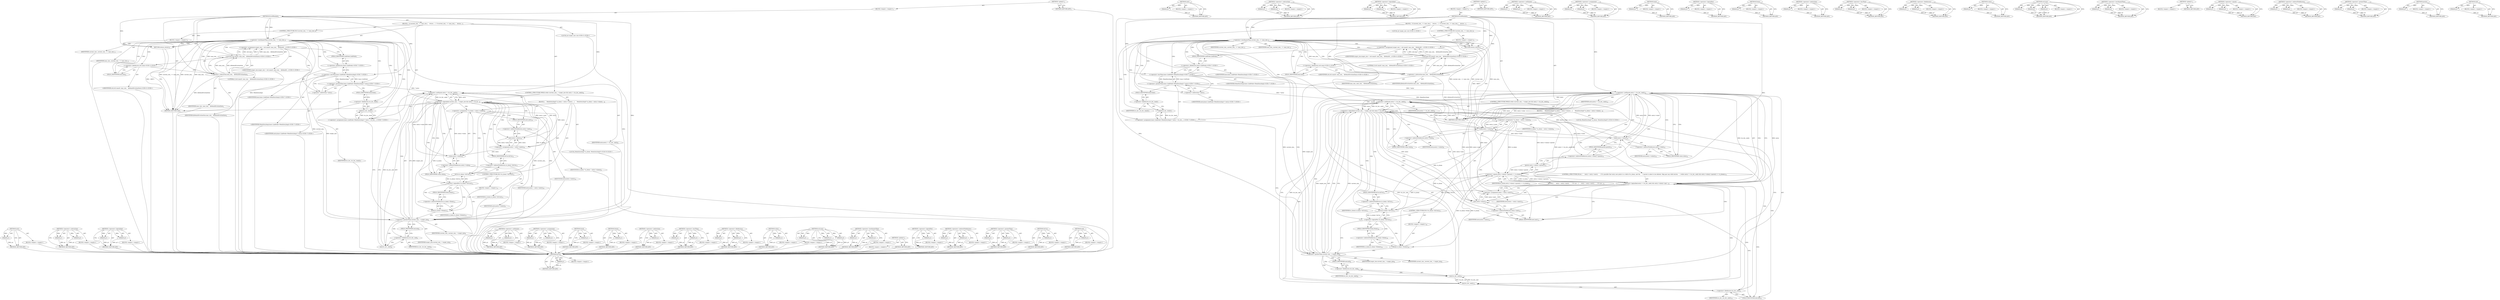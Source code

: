 digraph "end" {
vulnerable_162 [label=<(METHOD,next)>];
vulnerable_163 [label=<(PARAM,p1)>];
vulnerable_164 [label=<(BLOCK,&lt;empty&gt;,&lt;empty&gt;)>];
vulnerable_165 [label=<(METHOD_RETURN,ANY)>];
vulnerable_116 [label=<(METHOD,&lt;operator&gt;.subtraction)>];
vulnerable_117 [label=<(PARAM,p1)>];
vulnerable_118 [label=<(PARAM,p2)>];
vulnerable_119 [label=<(BLOCK,&lt;empty&gt;,&lt;empty&gt;)>];
vulnerable_120 [label=<(METHOD_RETURN,ANY)>];
vulnerable_139 [label=<(METHOD,&lt;operator&gt;.logicalAnd)>];
vulnerable_140 [label=<(PARAM,p1)>];
vulnerable_141 [label=<(PARAM,p2)>];
vulnerable_142 [label=<(BLOCK,&lt;empty&gt;,&lt;empty&gt;)>];
vulnerable_143 [label=<(METHOD_RETURN,ANY)>];
vulnerable_6 [label=<(METHOD,&lt;global&gt;)<SUB>1</SUB>>];
vulnerable_7 [label=<(BLOCK,&lt;empty&gt;,&lt;empty&gt;)<SUB>1</SUB>>];
vulnerable_8 [label=<(METHOD,EvictIfNeeded)<SUB>1</SUB>>];
vulnerable_9 [label=<(BLOCK,{
  if (current_size_ &lt;= max_size_)
    return;...,{
  if (current_size_ &lt;= max_size_)
    return;...)<SUB>1</SUB>>];
vulnerable_10 [label=<(CONTROL_STRUCTURE,IF,if (current_size_ &lt;= max_size_))<SUB>2</SUB>>];
vulnerable_11 [label=<(&lt;operator&gt;.lessEqualsThan,current_size_ &lt;= max_size_)<SUB>2</SUB>>];
vulnerable_12 [label=<(IDENTIFIER,current_size_,current_size_ &lt;= max_size_)<SUB>2</SUB>>];
vulnerable_13 [label=<(IDENTIFIER,max_size_,current_size_ &lt;= max_size_)<SUB>2</SUB>>];
vulnerable_14 [label=<(BLOCK,&lt;empty&gt;,&lt;empty&gt;)<SUB>3</SUB>>];
vulnerable_15 [label=<(RETURN,return;,return;)<SUB>3</SUB>>];
vulnerable_16 [label="<(LOCAL,int target_size: int)<SUB>5</SUB>>"];
vulnerable_17 [label="<(&lt;operator&gt;.assignment,target_size = std::max(0, max_size_ - kDefaultE...)<SUB>5</SUB>>"];
vulnerable_18 [label="<(IDENTIFIER,target_size,target_size = std::max(0, max_size_ - kDefaultE...)<SUB>5</SUB>>"];
vulnerable_19 [label="<(std.max,std::max(0, max_size_ - kDefaultEvictionSize))<SUB>5</SUB>>"];
vulnerable_20 [label="<(&lt;operator&gt;.fieldAccess,std::max)<SUB>5</SUB>>"];
vulnerable_21 [label="<(IDENTIFIER,std,std::max(0, max_size_ - kDefaultEvictionSize))<SUB>5</SUB>>"];
vulnerable_22 [label=<(FIELD_IDENTIFIER,max,max)<SUB>5</SUB>>];
vulnerable_23 [label="<(LITERAL,0,std::max(0, max_size_ - kDefaultEvictionSize))<SUB>5</SUB>>"];
vulnerable_24 [label=<(&lt;operator&gt;.subtraction,max_size_ - kDefaultEvictionSize)<SUB>5</SUB>>];
vulnerable_25 [label=<(IDENTIFIER,max_size_,max_size_ - kDefaultEvictionSize)<SUB>5</SUB>>];
vulnerable_26 [label=<(IDENTIFIER,kDefaultEvictionSize,max_size_ - kDefaultEvictionSize)<SUB>5</SUB>>];
vulnerable_27 [label="<(&lt;operator&gt;.assignment,base::LinkNode&lt;MemEntryImpl&gt;* entry = lru_list_...)<SUB>7</SUB>>"];
vulnerable_28 [label="<(&lt;operator&gt;.greaterThan,base::LinkNode&lt;MemEntryImpl&gt;* entry)<SUB>7</SUB>>"];
vulnerable_29 [label="<(&lt;operator&gt;.lessThan,base::LinkNode&lt;MemEntryImpl)<SUB>7</SUB>>"];
vulnerable_30 [label="<(&lt;operator&gt;.fieldAccess,base::LinkNode)<SUB>7</SUB>>"];
vulnerable_31 [label="<(IDENTIFIER,base,base::LinkNode&lt;MemEntryImpl)<SUB>7</SUB>>"];
vulnerable_32 [label=<(FIELD_IDENTIFIER,LinkNode,LinkNode)<SUB>7</SUB>>];
vulnerable_33 [label="<(IDENTIFIER,MemEntryImpl,base::LinkNode&lt;MemEntryImpl)<SUB>7</SUB>>"];
vulnerable_34 [label=<(&lt;operator&gt;.indirection,* entry)<SUB>7</SUB>>];
vulnerable_35 [label="<(IDENTIFIER,entry,base::LinkNode&lt;MemEntryImpl&gt;* entry)<SUB>7</SUB>>"];
vulnerable_36 [label=<(head,lru_list_.head())<SUB>7</SUB>>];
vulnerable_37 [label=<(&lt;operator&gt;.fieldAccess,lru_list_.head)<SUB>7</SUB>>];
vulnerable_38 [label=<(IDENTIFIER,lru_list_,lru_list_.head())<SUB>7</SUB>>];
vulnerable_39 [label=<(FIELD_IDENTIFIER,head,head)<SUB>7</SUB>>];
vulnerable_40 [label=<(CONTROL_STRUCTURE,WHILE,while (current_size_ &gt; target_size &amp;&amp; entry != lru_list_.end()))<SUB>8</SUB>>];
vulnerable_41 [label=<(&lt;operator&gt;.logicalAnd,current_size_ &gt; target_size &amp;&amp; entry != lru_lis...)<SUB>8</SUB>>];
vulnerable_42 [label=<(&lt;operator&gt;.greaterThan,current_size_ &gt; target_size)<SUB>8</SUB>>];
vulnerable_43 [label=<(IDENTIFIER,current_size_,current_size_ &gt; target_size)<SUB>8</SUB>>];
vulnerable_44 [label=<(IDENTIFIER,target_size,current_size_ &gt; target_size)<SUB>8</SUB>>];
vulnerable_45 [label=<(&lt;operator&gt;.notEquals,entry != lru_list_.end())<SUB>8</SUB>>];
vulnerable_46 [label=<(IDENTIFIER,entry,entry != lru_list_.end())<SUB>8</SUB>>];
vulnerable_47 [label=<(end,lru_list_.end())<SUB>8</SUB>>];
vulnerable_48 [label=<(&lt;operator&gt;.fieldAccess,lru_list_.end)<SUB>8</SUB>>];
vulnerable_49 [label=<(IDENTIFIER,lru_list_,lru_list_.end())<SUB>8</SUB>>];
vulnerable_50 [label=<(FIELD_IDENTIFIER,end,end)<SUB>8</SUB>>];
vulnerable_51 [label=<(BLOCK,{
     MemEntryImpl* to_doom = entry-&gt;value();
...,{
     MemEntryImpl* to_doom = entry-&gt;value();
...)<SUB>8</SUB>>];
vulnerable_52 [label="<(LOCAL,MemEntryImpl* to_doom: MemEntryImpl*)<SUB>9</SUB>>"];
vulnerable_53 [label=<(&lt;operator&gt;.assignment,* to_doom = entry-&gt;value())<SUB>9</SUB>>];
vulnerable_54 [label=<(IDENTIFIER,to_doom,* to_doom = entry-&gt;value())<SUB>9</SUB>>];
vulnerable_55 [label=<(value,entry-&gt;value())<SUB>9</SUB>>];
vulnerable_56 [label=<(&lt;operator&gt;.indirectFieldAccess,entry-&gt;value)<SUB>9</SUB>>];
vulnerable_57 [label=<(IDENTIFIER,entry,entry-&gt;value())<SUB>9</SUB>>];
vulnerable_58 [label=<(FIELD_IDENTIFIER,value,value)<SUB>9</SUB>>];
vulnerable_59 [label=<(&lt;operator&gt;.assignment,entry = entry-&gt;next())<SUB>10</SUB>>];
vulnerable_60 [label=<(IDENTIFIER,entry,entry = entry-&gt;next())<SUB>10</SUB>>];
vulnerable_61 [label=<(next,entry-&gt;next())<SUB>10</SUB>>];
vulnerable_62 [label=<(&lt;operator&gt;.indirectFieldAccess,entry-&gt;next)<SUB>10</SUB>>];
vulnerable_63 [label=<(IDENTIFIER,entry,entry-&gt;next())<SUB>10</SUB>>];
vulnerable_64 [label=<(FIELD_IDENTIFIER,next,next)<SUB>10</SUB>>];
vulnerable_65 [label=<(CONTROL_STRUCTURE,IF,if (!to_doom-&gt;InUse()))<SUB>11</SUB>>];
vulnerable_66 [label=<(&lt;operator&gt;.logicalNot,!to_doom-&gt;InUse())<SUB>11</SUB>>];
vulnerable_67 [label=<(InUse,to_doom-&gt;InUse())<SUB>11</SUB>>];
vulnerable_68 [label=<(&lt;operator&gt;.indirectFieldAccess,to_doom-&gt;InUse)<SUB>11</SUB>>];
vulnerable_69 [label=<(IDENTIFIER,to_doom,to_doom-&gt;InUse())<SUB>11</SUB>>];
vulnerable_70 [label=<(FIELD_IDENTIFIER,InUse,InUse)<SUB>11</SUB>>];
vulnerable_71 [label=<(BLOCK,&lt;empty&gt;,&lt;empty&gt;)<SUB>12</SUB>>];
vulnerable_72 [label=<(Doom,to_doom-&gt;Doom())<SUB>12</SUB>>];
vulnerable_73 [label=<(&lt;operator&gt;.indirectFieldAccess,to_doom-&gt;Doom)<SUB>12</SUB>>];
vulnerable_74 [label=<(IDENTIFIER,to_doom,to_doom-&gt;Doom())<SUB>12</SUB>>];
vulnerable_75 [label=<(FIELD_IDENTIFIER,Doom,Doom)<SUB>12</SUB>>];
vulnerable_76 [label=<(METHOD_RETURN,void)<SUB>1</SUB>>];
vulnerable_78 [label=<(METHOD_RETURN,ANY)<SUB>1</SUB>>];
vulnerable_144 [label=<(METHOD,&lt;operator&gt;.notEquals)>];
vulnerable_145 [label=<(PARAM,p1)>];
vulnerable_146 [label=<(PARAM,p2)>];
vulnerable_147 [label=<(BLOCK,&lt;empty&gt;,&lt;empty&gt;)>];
vulnerable_148 [label=<(METHOD_RETURN,ANY)>];
vulnerable_100 [label=<(METHOD,&lt;operator&gt;.assignment)>];
vulnerable_101 [label=<(PARAM,p1)>];
vulnerable_102 [label=<(PARAM,p2)>];
vulnerable_103 [label=<(BLOCK,&lt;empty&gt;,&lt;empty&gt;)>];
vulnerable_104 [label=<(METHOD_RETURN,ANY)>];
vulnerable_135 [label=<(METHOD,head)>];
vulnerable_136 [label=<(PARAM,p1)>];
vulnerable_137 [label=<(BLOCK,&lt;empty&gt;,&lt;empty&gt;)>];
vulnerable_138 [label=<(METHOD_RETURN,ANY)>];
vulnerable_174 [label=<(METHOD,Doom)>];
vulnerable_175 [label=<(PARAM,p1)>];
vulnerable_176 [label=<(BLOCK,&lt;empty&gt;,&lt;empty&gt;)>];
vulnerable_177 [label=<(METHOD_RETURN,ANY)>];
vulnerable_131 [label=<(METHOD,&lt;operator&gt;.indirection)>];
vulnerable_132 [label=<(PARAM,p1)>];
vulnerable_133 [label=<(BLOCK,&lt;empty&gt;,&lt;empty&gt;)>];
vulnerable_134 [label=<(METHOD_RETURN,ANY)>];
vulnerable_126 [label=<(METHOD,&lt;operator&gt;.lessThan)>];
vulnerable_127 [label=<(PARAM,p1)>];
vulnerable_128 [label=<(PARAM,p2)>];
vulnerable_129 [label=<(BLOCK,&lt;empty&gt;,&lt;empty&gt;)>];
vulnerable_130 [label=<(METHOD_RETURN,ANY)>];
vulnerable_111 [label=<(METHOD,&lt;operator&gt;.fieldAccess)>];
vulnerable_112 [label=<(PARAM,p1)>];
vulnerable_113 [label=<(PARAM,p2)>];
vulnerable_114 [label=<(BLOCK,&lt;empty&gt;,&lt;empty&gt;)>];
vulnerable_115 [label=<(METHOD_RETURN,ANY)>];
vulnerable_153 [label=<(METHOD,value)>];
vulnerable_154 [label=<(PARAM,p1)>];
vulnerable_155 [label=<(BLOCK,&lt;empty&gt;,&lt;empty&gt;)>];
vulnerable_156 [label=<(METHOD_RETURN,ANY)>];
vulnerable_105 [label=<(METHOD,std.max)>];
vulnerable_106 [label=<(PARAM,p1)>];
vulnerable_107 [label=<(PARAM,p2)>];
vulnerable_108 [label=<(PARAM,p3)>];
vulnerable_109 [label=<(BLOCK,&lt;empty&gt;,&lt;empty&gt;)>];
vulnerable_110 [label=<(METHOD_RETURN,ANY)>];
vulnerable_95 [label=<(METHOD,&lt;operator&gt;.lessEqualsThan)>];
vulnerable_96 [label=<(PARAM,p1)>];
vulnerable_97 [label=<(PARAM,p2)>];
vulnerable_98 [label=<(BLOCK,&lt;empty&gt;,&lt;empty&gt;)>];
vulnerable_99 [label=<(METHOD_RETURN,ANY)>];
vulnerable_89 [label=<(METHOD,&lt;global&gt;)<SUB>1</SUB>>];
vulnerable_90 [label=<(BLOCK,&lt;empty&gt;,&lt;empty&gt;)>];
vulnerable_91 [label=<(METHOD_RETURN,ANY)>];
vulnerable_166 [label=<(METHOD,&lt;operator&gt;.logicalNot)>];
vulnerable_167 [label=<(PARAM,p1)>];
vulnerable_168 [label=<(BLOCK,&lt;empty&gt;,&lt;empty&gt;)>];
vulnerable_169 [label=<(METHOD_RETURN,ANY)>];
vulnerable_157 [label=<(METHOD,&lt;operator&gt;.indirectFieldAccess)>];
vulnerable_158 [label=<(PARAM,p1)>];
vulnerable_159 [label=<(PARAM,p2)>];
vulnerable_160 [label=<(BLOCK,&lt;empty&gt;,&lt;empty&gt;)>];
vulnerable_161 [label=<(METHOD_RETURN,ANY)>];
vulnerable_121 [label=<(METHOD,&lt;operator&gt;.greaterThan)>];
vulnerable_122 [label=<(PARAM,p1)>];
vulnerable_123 [label=<(PARAM,p2)>];
vulnerable_124 [label=<(BLOCK,&lt;empty&gt;,&lt;empty&gt;)>];
vulnerable_125 [label=<(METHOD_RETURN,ANY)>];
vulnerable_170 [label=<(METHOD,InUse)>];
vulnerable_171 [label=<(PARAM,p1)>];
vulnerable_172 [label=<(BLOCK,&lt;empty&gt;,&lt;empty&gt;)>];
vulnerable_173 [label=<(METHOD_RETURN,ANY)>];
vulnerable_149 [label=<(METHOD,end)>];
vulnerable_150 [label=<(PARAM,p1)>];
vulnerable_151 [label=<(BLOCK,&lt;empty&gt;,&lt;empty&gt;)>];
vulnerable_152 [label=<(METHOD_RETURN,ANY)>];
fixed_197 [label=<(METHOD,InUse)>];
fixed_198 [label=<(PARAM,p1)>];
fixed_199 [label=<(BLOCK,&lt;empty&gt;,&lt;empty&gt;)>];
fixed_200 [label=<(METHOD_RETURN,ANY)>];
fixed_180 [label=<(METHOD,next)>];
fixed_181 [label=<(PARAM,p1)>];
fixed_182 [label=<(BLOCK,&lt;empty&gt;,&lt;empty&gt;)>];
fixed_183 [label=<(METHOD_RETURN,ANY)>];
fixed_134 [label=<(METHOD,&lt;operator&gt;.subtraction)>];
fixed_135 [label=<(PARAM,p1)>];
fixed_136 [label=<(PARAM,p2)>];
fixed_137 [label=<(BLOCK,&lt;empty&gt;,&lt;empty&gt;)>];
fixed_138 [label=<(METHOD_RETURN,ANY)>];
fixed_157 [label=<(METHOD,&lt;operator&gt;.logicalAnd)>];
fixed_158 [label=<(PARAM,p1)>];
fixed_159 [label=<(PARAM,p2)>];
fixed_160 [label=<(BLOCK,&lt;empty&gt;,&lt;empty&gt;)>];
fixed_161 [label=<(METHOD_RETURN,ANY)>];
fixed_6 [label=<(METHOD,&lt;global&gt;)<SUB>1</SUB>>];
fixed_7 [label=<(BLOCK,&lt;empty&gt;,&lt;empty&gt;)<SUB>1</SUB>>];
fixed_8 [label=<(METHOD,EvictIfNeeded)<SUB>1</SUB>>];
fixed_9 [label=<(BLOCK,{
  if (current_size_ &lt;= max_size_)
    return;...,{
  if (current_size_ &lt;= max_size_)
    return;...)<SUB>1</SUB>>];
fixed_10 [label=<(CONTROL_STRUCTURE,IF,if (current_size_ &lt;= max_size_))<SUB>2</SUB>>];
fixed_11 [label=<(&lt;operator&gt;.lessEqualsThan,current_size_ &lt;= max_size_)<SUB>2</SUB>>];
fixed_12 [label=<(IDENTIFIER,current_size_,current_size_ &lt;= max_size_)<SUB>2</SUB>>];
fixed_13 [label=<(IDENTIFIER,max_size_,current_size_ &lt;= max_size_)<SUB>2</SUB>>];
fixed_14 [label=<(BLOCK,&lt;empty&gt;,&lt;empty&gt;)<SUB>3</SUB>>];
fixed_15 [label=<(RETURN,return;,return;)<SUB>3</SUB>>];
fixed_16 [label="<(LOCAL,int target_size: int)<SUB>5</SUB>>"];
fixed_17 [label="<(&lt;operator&gt;.assignment,target_size = std::max(0, max_size_ - kDefaultE...)<SUB>5</SUB>>"];
fixed_18 [label="<(IDENTIFIER,target_size,target_size = std::max(0, max_size_ - kDefaultE...)<SUB>5</SUB>>"];
fixed_19 [label="<(std.max,std::max(0, max_size_ - kDefaultEvictionSize))<SUB>5</SUB>>"];
fixed_20 [label="<(&lt;operator&gt;.fieldAccess,std::max)<SUB>5</SUB>>"];
fixed_21 [label="<(IDENTIFIER,std,std::max(0, max_size_ - kDefaultEvictionSize))<SUB>5</SUB>>"];
fixed_22 [label=<(FIELD_IDENTIFIER,max,max)<SUB>5</SUB>>];
fixed_23 [label="<(LITERAL,0,std::max(0, max_size_ - kDefaultEvictionSize))<SUB>5</SUB>>"];
fixed_24 [label=<(&lt;operator&gt;.subtraction,max_size_ - kDefaultEvictionSize)<SUB>5</SUB>>];
fixed_25 [label=<(IDENTIFIER,max_size_,max_size_ - kDefaultEvictionSize)<SUB>5</SUB>>];
fixed_26 [label=<(IDENTIFIER,kDefaultEvictionSize,max_size_ - kDefaultEvictionSize)<SUB>5</SUB>>];
fixed_27 [label="<(&lt;operator&gt;.assignment,base::LinkNode&lt;MemEntryImpl&gt;* entry = lru_list_...)<SUB>7</SUB>>"];
fixed_28 [label="<(&lt;operator&gt;.greaterThan,base::LinkNode&lt;MemEntryImpl&gt;* entry)<SUB>7</SUB>>"];
fixed_29 [label="<(&lt;operator&gt;.lessThan,base::LinkNode&lt;MemEntryImpl)<SUB>7</SUB>>"];
fixed_30 [label="<(&lt;operator&gt;.fieldAccess,base::LinkNode)<SUB>7</SUB>>"];
fixed_31 [label="<(IDENTIFIER,base,base::LinkNode&lt;MemEntryImpl)<SUB>7</SUB>>"];
fixed_32 [label=<(FIELD_IDENTIFIER,LinkNode,LinkNode)<SUB>7</SUB>>];
fixed_33 [label="<(IDENTIFIER,MemEntryImpl,base::LinkNode&lt;MemEntryImpl)<SUB>7</SUB>>"];
fixed_34 [label=<(&lt;operator&gt;.indirection,* entry)<SUB>7</SUB>>];
fixed_35 [label="<(IDENTIFIER,entry,base::LinkNode&lt;MemEntryImpl&gt;* entry)<SUB>7</SUB>>"];
fixed_36 [label=<(head,lru_list_.head())<SUB>7</SUB>>];
fixed_37 [label=<(&lt;operator&gt;.fieldAccess,lru_list_.head)<SUB>7</SUB>>];
fixed_38 [label=<(IDENTIFIER,lru_list_,lru_list_.head())<SUB>7</SUB>>];
fixed_39 [label=<(FIELD_IDENTIFIER,head,head)<SUB>7</SUB>>];
fixed_40 [label=<(CONTROL_STRUCTURE,WHILE,while (current_size_ &gt; target_size &amp;&amp; entry != lru_list_.end()))<SUB>8</SUB>>];
fixed_41 [label=<(&lt;operator&gt;.logicalAnd,current_size_ &gt; target_size &amp;&amp; entry != lru_lis...)<SUB>8</SUB>>];
fixed_42 [label=<(&lt;operator&gt;.greaterThan,current_size_ &gt; target_size)<SUB>8</SUB>>];
fixed_43 [label=<(IDENTIFIER,current_size_,current_size_ &gt; target_size)<SUB>8</SUB>>];
fixed_44 [label=<(IDENTIFIER,target_size,current_size_ &gt; target_size)<SUB>8</SUB>>];
fixed_45 [label=<(&lt;operator&gt;.notEquals,entry != lru_list_.end())<SUB>8</SUB>>];
fixed_46 [label=<(IDENTIFIER,entry,entry != lru_list_.end())<SUB>8</SUB>>];
fixed_47 [label=<(end,lru_list_.end())<SUB>8</SUB>>];
fixed_48 [label=<(&lt;operator&gt;.fieldAccess,lru_list_.end)<SUB>8</SUB>>];
fixed_49 [label=<(IDENTIFIER,lru_list_,lru_list_.end())<SUB>8</SUB>>];
fixed_50 [label=<(FIELD_IDENTIFIER,end,end)<SUB>8</SUB>>];
fixed_51 [label=<(BLOCK,{
     MemEntryImpl* to_doom = entry-&gt;value();
...,{
     MemEntryImpl* to_doom = entry-&gt;value();
...)<SUB>8</SUB>>];
fixed_52 [label="<(LOCAL,MemEntryImpl* to_doom: MemEntryImpl*)<SUB>9</SUB>>"];
fixed_53 [label=<(&lt;operator&gt;.assignment,* to_doom = entry-&gt;value())<SUB>9</SUB>>];
fixed_54 [label=<(IDENTIFIER,to_doom,* to_doom = entry-&gt;value())<SUB>9</SUB>>];
fixed_55 [label=<(value,entry-&gt;value())<SUB>9</SUB>>];
fixed_56 [label=<(&lt;operator&gt;.indirectFieldAccess,entry-&gt;value)<SUB>9</SUB>>];
fixed_57 [label=<(IDENTIFIER,entry,entry-&gt;value())<SUB>9</SUB>>];
fixed_58 [label=<(FIELD_IDENTIFIER,value,value)<SUB>9</SUB>>];
fixed_59 [label=<(CONTROL_STRUCTURE,DO,do {
      entry = entry-&gt;next();
      // It's possible that entry now points to a child of to_doom, and the
      // parent is about to be deleted. Skip past any child entries.
    } while (entry != lru_list_.end() &amp;&amp; entry-&gt;value()-&gt;parent() == to_doom);)<SUB>11</SUB>>];
fixed_60 [label=<(BLOCK,{
      entry = entry-&gt;next();
      // It's po...,{
      entry = entry-&gt;next();
      // It's po...)<SUB>11</SUB>>];
fixed_61 [label=<(&lt;operator&gt;.assignment,entry = entry-&gt;next())<SUB>12</SUB>>];
fixed_62 [label=<(IDENTIFIER,entry,entry = entry-&gt;next())<SUB>12</SUB>>];
fixed_63 [label=<(next,entry-&gt;next())<SUB>12</SUB>>];
fixed_64 [label=<(&lt;operator&gt;.indirectFieldAccess,entry-&gt;next)<SUB>12</SUB>>];
fixed_65 [label=<(IDENTIFIER,entry,entry-&gt;next())<SUB>12</SUB>>];
fixed_66 [label=<(FIELD_IDENTIFIER,next,next)<SUB>12</SUB>>];
fixed_67 [label=<(&lt;operator&gt;.logicalAnd,entry != lru_list_.end() &amp;&amp; entry-&gt;value()-&gt;par...)<SUB>15</SUB>>];
fixed_68 [label=<(&lt;operator&gt;.notEquals,entry != lru_list_.end())<SUB>15</SUB>>];
fixed_69 [label=<(IDENTIFIER,entry,entry != lru_list_.end())<SUB>15</SUB>>];
fixed_70 [label=<(end,lru_list_.end())<SUB>15</SUB>>];
fixed_71 [label=<(&lt;operator&gt;.fieldAccess,lru_list_.end)<SUB>15</SUB>>];
fixed_72 [label=<(IDENTIFIER,lru_list_,lru_list_.end())<SUB>15</SUB>>];
fixed_73 [label=<(FIELD_IDENTIFIER,end,end)<SUB>15</SUB>>];
fixed_74 [label=<(&lt;operator&gt;.equals,entry-&gt;value()-&gt;parent() == to_doom)<SUB>15</SUB>>];
fixed_75 [label=<(parent,entry-&gt;value()-&gt;parent())<SUB>15</SUB>>];
fixed_76 [label=<(&lt;operator&gt;.indirectFieldAccess,entry-&gt;value()-&gt;parent)<SUB>15</SUB>>];
fixed_77 [label=<(value,entry-&gt;value())<SUB>15</SUB>>];
fixed_78 [label=<(&lt;operator&gt;.indirectFieldAccess,entry-&gt;value)<SUB>15</SUB>>];
fixed_79 [label=<(IDENTIFIER,entry,entry-&gt;value())<SUB>15</SUB>>];
fixed_80 [label=<(FIELD_IDENTIFIER,value,value)<SUB>15</SUB>>];
fixed_81 [label=<(FIELD_IDENTIFIER,parent,parent)<SUB>15</SUB>>];
fixed_82 [label=<(IDENTIFIER,to_doom,entry-&gt;value()-&gt;parent() == to_doom)<SUB>15</SUB>>];
fixed_83 [label=<(CONTROL_STRUCTURE,IF,if (!to_doom-&gt;InUse()))<SUB>17</SUB>>];
fixed_84 [label=<(&lt;operator&gt;.logicalNot,!to_doom-&gt;InUse())<SUB>17</SUB>>];
fixed_85 [label=<(InUse,to_doom-&gt;InUse())<SUB>17</SUB>>];
fixed_86 [label=<(&lt;operator&gt;.indirectFieldAccess,to_doom-&gt;InUse)<SUB>17</SUB>>];
fixed_87 [label=<(IDENTIFIER,to_doom,to_doom-&gt;InUse())<SUB>17</SUB>>];
fixed_88 [label=<(FIELD_IDENTIFIER,InUse,InUse)<SUB>17</SUB>>];
fixed_89 [label=<(BLOCK,&lt;empty&gt;,&lt;empty&gt;)<SUB>18</SUB>>];
fixed_90 [label=<(Doom,to_doom-&gt;Doom())<SUB>18</SUB>>];
fixed_91 [label=<(&lt;operator&gt;.indirectFieldAccess,to_doom-&gt;Doom)<SUB>18</SUB>>];
fixed_92 [label=<(IDENTIFIER,to_doom,to_doom-&gt;Doom())<SUB>18</SUB>>];
fixed_93 [label=<(FIELD_IDENTIFIER,Doom,Doom)<SUB>18</SUB>>];
fixed_94 [label=<(METHOD_RETURN,void)<SUB>1</SUB>>];
fixed_96 [label=<(METHOD_RETURN,ANY)<SUB>1</SUB>>];
fixed_162 [label=<(METHOD,&lt;operator&gt;.notEquals)>];
fixed_163 [label=<(PARAM,p1)>];
fixed_164 [label=<(PARAM,p2)>];
fixed_165 [label=<(BLOCK,&lt;empty&gt;,&lt;empty&gt;)>];
fixed_166 [label=<(METHOD_RETURN,ANY)>];
fixed_118 [label=<(METHOD,&lt;operator&gt;.assignment)>];
fixed_119 [label=<(PARAM,p1)>];
fixed_120 [label=<(PARAM,p2)>];
fixed_121 [label=<(BLOCK,&lt;empty&gt;,&lt;empty&gt;)>];
fixed_122 [label=<(METHOD_RETURN,ANY)>];
fixed_153 [label=<(METHOD,head)>];
fixed_154 [label=<(PARAM,p1)>];
fixed_155 [label=<(BLOCK,&lt;empty&gt;,&lt;empty&gt;)>];
fixed_156 [label=<(METHOD_RETURN,ANY)>];
fixed_193 [label=<(METHOD,&lt;operator&gt;.logicalNot)>];
fixed_194 [label=<(PARAM,p1)>];
fixed_195 [label=<(BLOCK,&lt;empty&gt;,&lt;empty&gt;)>];
fixed_196 [label=<(METHOD_RETURN,ANY)>];
fixed_201 [label=<(METHOD,Doom)>];
fixed_202 [label=<(PARAM,p1)>];
fixed_203 [label=<(BLOCK,&lt;empty&gt;,&lt;empty&gt;)>];
fixed_204 [label=<(METHOD_RETURN,ANY)>];
fixed_149 [label=<(METHOD,&lt;operator&gt;.indirection)>];
fixed_150 [label=<(PARAM,p1)>];
fixed_151 [label=<(BLOCK,&lt;empty&gt;,&lt;empty&gt;)>];
fixed_152 [label=<(METHOD_RETURN,ANY)>];
fixed_144 [label=<(METHOD,&lt;operator&gt;.lessThan)>];
fixed_145 [label=<(PARAM,p1)>];
fixed_146 [label=<(PARAM,p2)>];
fixed_147 [label=<(BLOCK,&lt;empty&gt;,&lt;empty&gt;)>];
fixed_148 [label=<(METHOD_RETURN,ANY)>];
fixed_129 [label=<(METHOD,&lt;operator&gt;.fieldAccess)>];
fixed_130 [label=<(PARAM,p1)>];
fixed_131 [label=<(PARAM,p2)>];
fixed_132 [label=<(BLOCK,&lt;empty&gt;,&lt;empty&gt;)>];
fixed_133 [label=<(METHOD_RETURN,ANY)>];
fixed_171 [label=<(METHOD,value)>];
fixed_172 [label=<(PARAM,p1)>];
fixed_173 [label=<(BLOCK,&lt;empty&gt;,&lt;empty&gt;)>];
fixed_174 [label=<(METHOD_RETURN,ANY)>];
fixed_123 [label=<(METHOD,std.max)>];
fixed_124 [label=<(PARAM,p1)>];
fixed_125 [label=<(PARAM,p2)>];
fixed_126 [label=<(PARAM,p3)>];
fixed_127 [label=<(BLOCK,&lt;empty&gt;,&lt;empty&gt;)>];
fixed_128 [label=<(METHOD_RETURN,ANY)>];
fixed_113 [label=<(METHOD,&lt;operator&gt;.lessEqualsThan)>];
fixed_114 [label=<(PARAM,p1)>];
fixed_115 [label=<(PARAM,p2)>];
fixed_116 [label=<(BLOCK,&lt;empty&gt;,&lt;empty&gt;)>];
fixed_117 [label=<(METHOD_RETURN,ANY)>];
fixed_107 [label=<(METHOD,&lt;global&gt;)<SUB>1</SUB>>];
fixed_108 [label=<(BLOCK,&lt;empty&gt;,&lt;empty&gt;)>];
fixed_109 [label=<(METHOD_RETURN,ANY)>];
fixed_184 [label=<(METHOD,&lt;operator&gt;.equals)>];
fixed_185 [label=<(PARAM,p1)>];
fixed_186 [label=<(PARAM,p2)>];
fixed_187 [label=<(BLOCK,&lt;empty&gt;,&lt;empty&gt;)>];
fixed_188 [label=<(METHOD_RETURN,ANY)>];
fixed_175 [label=<(METHOD,&lt;operator&gt;.indirectFieldAccess)>];
fixed_176 [label=<(PARAM,p1)>];
fixed_177 [label=<(PARAM,p2)>];
fixed_178 [label=<(BLOCK,&lt;empty&gt;,&lt;empty&gt;)>];
fixed_179 [label=<(METHOD_RETURN,ANY)>];
fixed_139 [label=<(METHOD,&lt;operator&gt;.greaterThan)>];
fixed_140 [label=<(PARAM,p1)>];
fixed_141 [label=<(PARAM,p2)>];
fixed_142 [label=<(BLOCK,&lt;empty&gt;,&lt;empty&gt;)>];
fixed_143 [label=<(METHOD_RETURN,ANY)>];
fixed_189 [label=<(METHOD,parent)>];
fixed_190 [label=<(PARAM,p1)>];
fixed_191 [label=<(BLOCK,&lt;empty&gt;,&lt;empty&gt;)>];
fixed_192 [label=<(METHOD_RETURN,ANY)>];
fixed_167 [label=<(METHOD,end)>];
fixed_168 [label=<(PARAM,p1)>];
fixed_169 [label=<(BLOCK,&lt;empty&gt;,&lt;empty&gt;)>];
fixed_170 [label=<(METHOD_RETURN,ANY)>];
vulnerable_162 -> vulnerable_163  [key=0, label="AST: "];
vulnerable_162 -> vulnerable_163  [key=1, label="DDG: "];
vulnerable_162 -> vulnerable_164  [key=0, label="AST: "];
vulnerable_162 -> vulnerable_165  [key=0, label="AST: "];
vulnerable_162 -> vulnerable_165  [key=1, label="CFG: "];
vulnerable_163 -> vulnerable_165  [key=0, label="DDG: p1"];
vulnerable_164 -> fixed_197  [key=0];
vulnerable_165 -> fixed_197  [key=0];
vulnerable_116 -> vulnerable_117  [key=0, label="AST: "];
vulnerable_116 -> vulnerable_117  [key=1, label="DDG: "];
vulnerable_116 -> vulnerable_119  [key=0, label="AST: "];
vulnerable_116 -> vulnerable_118  [key=0, label="AST: "];
vulnerable_116 -> vulnerable_118  [key=1, label="DDG: "];
vulnerable_116 -> vulnerable_120  [key=0, label="AST: "];
vulnerable_116 -> vulnerable_120  [key=1, label="CFG: "];
vulnerable_117 -> vulnerable_120  [key=0, label="DDG: p1"];
vulnerable_118 -> vulnerable_120  [key=0, label="DDG: p2"];
vulnerable_119 -> fixed_197  [key=0];
vulnerable_120 -> fixed_197  [key=0];
vulnerable_139 -> vulnerable_140  [key=0, label="AST: "];
vulnerable_139 -> vulnerable_140  [key=1, label="DDG: "];
vulnerable_139 -> vulnerable_142  [key=0, label="AST: "];
vulnerable_139 -> vulnerable_141  [key=0, label="AST: "];
vulnerable_139 -> vulnerable_141  [key=1, label="DDG: "];
vulnerable_139 -> vulnerable_143  [key=0, label="AST: "];
vulnerable_139 -> vulnerable_143  [key=1, label="CFG: "];
vulnerable_140 -> vulnerable_143  [key=0, label="DDG: p1"];
vulnerable_141 -> vulnerable_143  [key=0, label="DDG: p2"];
vulnerable_142 -> fixed_197  [key=0];
vulnerable_143 -> fixed_197  [key=0];
vulnerable_6 -> vulnerable_7  [key=0, label="AST: "];
vulnerable_6 -> vulnerable_78  [key=0, label="AST: "];
vulnerable_6 -> vulnerable_78  [key=1, label="CFG: "];
vulnerable_7 -> vulnerable_8  [key=0, label="AST: "];
vulnerable_8 -> vulnerable_9  [key=0, label="AST: "];
vulnerable_8 -> vulnerable_76  [key=0, label="AST: "];
vulnerable_8 -> vulnerable_11  [key=0, label="CFG: "];
vulnerable_8 -> vulnerable_11  [key=1, label="DDG: "];
vulnerable_8 -> vulnerable_15  [key=0, label="DDG: "];
vulnerable_8 -> vulnerable_19  [key=0, label="DDG: "];
vulnerable_8 -> vulnerable_24  [key=0, label="DDG: "];
vulnerable_8 -> vulnerable_29  [key=0, label="DDG: "];
vulnerable_8 -> vulnerable_42  [key=0, label="DDG: "];
vulnerable_8 -> vulnerable_45  [key=0, label="DDG: "];
vulnerable_9 -> vulnerable_10  [key=0, label="AST: "];
vulnerable_9 -> vulnerable_16  [key=0, label="AST: "];
vulnerable_9 -> vulnerable_17  [key=0, label="AST: "];
vulnerable_9 -> vulnerable_27  [key=0, label="AST: "];
vulnerable_9 -> vulnerable_40  [key=0, label="AST: "];
vulnerable_10 -> vulnerable_11  [key=0, label="AST: "];
vulnerable_10 -> vulnerable_14  [key=0, label="AST: "];
vulnerable_11 -> vulnerable_12  [key=0, label="AST: "];
vulnerable_11 -> vulnerable_13  [key=0, label="AST: "];
vulnerable_11 -> vulnerable_15  [key=0, label="CFG: "];
vulnerable_11 -> vulnerable_15  [key=1, label="CDG: "];
vulnerable_11 -> vulnerable_22  [key=0, label="CFG: "];
vulnerable_11 -> vulnerable_22  [key=1, label="CDG: "];
vulnerable_11 -> vulnerable_76  [key=0, label="DDG: current_size_"];
vulnerable_11 -> vulnerable_76  [key=1, label="DDG: max_size_"];
vulnerable_11 -> vulnerable_76  [key=2, label="DDG: current_size_ &lt;= max_size_"];
vulnerable_11 -> vulnerable_24  [key=0, label="DDG: max_size_"];
vulnerable_11 -> vulnerable_24  [key=1, label="CDG: "];
vulnerable_11 -> vulnerable_42  [key=0, label="DDG: current_size_"];
vulnerable_11 -> vulnerable_42  [key=1, label="CDG: "];
vulnerable_11 -> vulnerable_17  [key=0, label="CDG: "];
vulnerable_11 -> vulnerable_30  [key=0, label="CDG: "];
vulnerable_11 -> vulnerable_34  [key=0, label="CDG: "];
vulnerable_11 -> vulnerable_32  [key=0, label="CDG: "];
vulnerable_11 -> vulnerable_19  [key=0, label="CDG: "];
vulnerable_11 -> vulnerable_28  [key=0, label="CDG: "];
vulnerable_11 -> vulnerable_37  [key=0, label="CDG: "];
vulnerable_11 -> vulnerable_20  [key=0, label="CDG: "];
vulnerable_11 -> vulnerable_27  [key=0, label="CDG: "];
vulnerable_11 -> vulnerable_29  [key=0, label="CDG: "];
vulnerable_11 -> vulnerable_36  [key=0, label="CDG: "];
vulnerable_11 -> vulnerable_41  [key=0, label="CDG: "];
vulnerable_11 -> vulnerable_39  [key=0, label="CDG: "];
vulnerable_12 -> fixed_197  [key=0];
vulnerable_13 -> fixed_197  [key=0];
vulnerable_14 -> vulnerable_15  [key=0, label="AST: "];
vulnerable_15 -> vulnerable_76  [key=0, label="CFG: "];
vulnerable_15 -> vulnerable_76  [key=1, label="DDG: &lt;RET&gt;"];
vulnerable_16 -> fixed_197  [key=0];
vulnerable_17 -> vulnerable_18  [key=0, label="AST: "];
vulnerable_17 -> vulnerable_19  [key=0, label="AST: "];
vulnerable_17 -> vulnerable_32  [key=0, label="CFG: "];
vulnerable_17 -> vulnerable_42  [key=0, label="DDG: target_size"];
vulnerable_18 -> fixed_197  [key=0];
vulnerable_19 -> vulnerable_20  [key=0, label="AST: "];
vulnerable_19 -> vulnerable_23  [key=0, label="AST: "];
vulnerable_19 -> vulnerable_24  [key=0, label="AST: "];
vulnerable_19 -> vulnerable_17  [key=0, label="CFG: "];
vulnerable_19 -> vulnerable_17  [key=1, label="DDG: std::max"];
vulnerable_19 -> vulnerable_17  [key=2, label="DDG: 0"];
vulnerable_19 -> vulnerable_17  [key=3, label="DDG: max_size_ - kDefaultEvictionSize"];
vulnerable_20 -> vulnerable_21  [key=0, label="AST: "];
vulnerable_20 -> vulnerable_22  [key=0, label="AST: "];
vulnerable_20 -> vulnerable_24  [key=0, label="CFG: "];
vulnerable_21 -> fixed_197  [key=0];
vulnerable_22 -> vulnerable_20  [key=0, label="CFG: "];
vulnerable_23 -> fixed_197  [key=0];
vulnerable_24 -> vulnerable_25  [key=0, label="AST: "];
vulnerable_24 -> vulnerable_26  [key=0, label="AST: "];
vulnerable_24 -> vulnerable_19  [key=0, label="CFG: "];
vulnerable_24 -> vulnerable_19  [key=1, label="DDG: max_size_"];
vulnerable_24 -> vulnerable_19  [key=2, label="DDG: kDefaultEvictionSize"];
vulnerable_24 -> vulnerable_76  [key=0, label="DDG: kDefaultEvictionSize"];
vulnerable_25 -> fixed_197  [key=0];
vulnerable_26 -> fixed_197  [key=0];
vulnerable_27 -> vulnerable_28  [key=0, label="AST: "];
vulnerable_27 -> vulnerable_36  [key=0, label="AST: "];
vulnerable_27 -> vulnerable_42  [key=0, label="CFG: "];
vulnerable_28 -> vulnerable_29  [key=0, label="AST: "];
vulnerable_28 -> vulnerable_34  [key=0, label="AST: "];
vulnerable_28 -> vulnerable_39  [key=0, label="CFG: "];
vulnerable_28 -> vulnerable_45  [key=0, label="DDG: * entry"];
vulnerable_29 -> vulnerable_30  [key=0, label="AST: "];
vulnerable_29 -> vulnerable_33  [key=0, label="AST: "];
vulnerable_29 -> vulnerable_34  [key=0, label="CFG: "];
vulnerable_29 -> vulnerable_76  [key=0, label="DDG: MemEntryImpl"];
vulnerable_29 -> vulnerable_28  [key=0, label="DDG: base::LinkNode"];
vulnerable_29 -> vulnerable_28  [key=1, label="DDG: MemEntryImpl"];
vulnerable_30 -> vulnerable_31  [key=0, label="AST: "];
vulnerable_30 -> vulnerable_32  [key=0, label="AST: "];
vulnerable_30 -> vulnerable_29  [key=0, label="CFG: "];
vulnerable_31 -> fixed_197  [key=0];
vulnerable_32 -> vulnerable_30  [key=0, label="CFG: "];
vulnerable_33 -> fixed_197  [key=0];
vulnerable_34 -> vulnerable_35  [key=0, label="AST: "];
vulnerable_34 -> vulnerable_28  [key=0, label="CFG: "];
vulnerable_35 -> fixed_197  [key=0];
vulnerable_36 -> vulnerable_37  [key=0, label="AST: "];
vulnerable_36 -> vulnerable_27  [key=0, label="CFG: "];
vulnerable_36 -> vulnerable_27  [key=1, label="DDG: lru_list_.head"];
vulnerable_37 -> vulnerable_38  [key=0, label="AST: "];
vulnerable_37 -> vulnerable_39  [key=0, label="AST: "];
vulnerable_37 -> vulnerable_36  [key=0, label="CFG: "];
vulnerable_38 -> fixed_197  [key=0];
vulnerable_39 -> vulnerable_37  [key=0, label="CFG: "];
vulnerable_40 -> vulnerable_41  [key=0, label="AST: "];
vulnerable_40 -> vulnerable_51  [key=0, label="AST: "];
vulnerable_41 -> vulnerable_42  [key=0, label="AST: "];
vulnerable_41 -> vulnerable_42  [key=1, label="CDG: "];
vulnerable_41 -> vulnerable_45  [key=0, label="AST: "];
vulnerable_41 -> vulnerable_76  [key=0, label="CFG: "];
vulnerable_41 -> vulnerable_58  [key=0, label="CFG: "];
vulnerable_41 -> vulnerable_58  [key=1, label="CDG: "];
vulnerable_41 -> vulnerable_68  [key=0, label="CDG: "];
vulnerable_41 -> vulnerable_64  [key=0, label="CDG: "];
vulnerable_41 -> vulnerable_66  [key=0, label="CDG: "];
vulnerable_41 -> vulnerable_56  [key=0, label="CDG: "];
vulnerable_41 -> vulnerable_67  [key=0, label="CDG: "];
vulnerable_41 -> vulnerable_59  [key=0, label="CDG: "];
vulnerable_41 -> vulnerable_61  [key=0, label="CDG: "];
vulnerable_41 -> vulnerable_53  [key=0, label="CDG: "];
vulnerable_41 -> vulnerable_41  [key=0, label="CDG: "];
vulnerable_41 -> vulnerable_70  [key=0, label="CDG: "];
vulnerable_41 -> vulnerable_55  [key=0, label="CDG: "];
vulnerable_41 -> vulnerable_62  [key=0, label="CDG: "];
vulnerable_42 -> vulnerable_43  [key=0, label="AST: "];
vulnerable_42 -> vulnerable_44  [key=0, label="AST: "];
vulnerable_42 -> vulnerable_41  [key=0, label="CFG: "];
vulnerable_42 -> vulnerable_41  [key=1, label="DDG: current_size_"];
vulnerable_42 -> vulnerable_41  [key=2, label="DDG: target_size"];
vulnerable_42 -> vulnerable_50  [key=0, label="CFG: "];
vulnerable_42 -> vulnerable_50  [key=1, label="CDG: "];
vulnerable_42 -> vulnerable_47  [key=0, label="CDG: "];
vulnerable_42 -> vulnerable_48  [key=0, label="CDG: "];
vulnerable_42 -> vulnerable_45  [key=0, label="CDG: "];
vulnerable_43 -> fixed_197  [key=0];
vulnerable_44 -> fixed_197  [key=0];
vulnerable_45 -> vulnerable_46  [key=0, label="AST: "];
vulnerable_45 -> vulnerable_47  [key=0, label="AST: "];
vulnerable_45 -> vulnerable_41  [key=0, label="CFG: "];
vulnerable_45 -> vulnerable_41  [key=1, label="DDG: entry"];
vulnerable_45 -> vulnerable_41  [key=2, label="DDG: lru_list_.end()"];
vulnerable_45 -> vulnerable_55  [key=0, label="DDG: entry"];
vulnerable_45 -> vulnerable_61  [key=0, label="DDG: entry"];
vulnerable_46 -> fixed_197  [key=0];
vulnerable_47 -> vulnerable_48  [key=0, label="AST: "];
vulnerable_47 -> vulnerable_45  [key=0, label="CFG: "];
vulnerable_47 -> vulnerable_45  [key=1, label="DDG: lru_list_.end"];
vulnerable_48 -> vulnerable_49  [key=0, label="AST: "];
vulnerable_48 -> vulnerable_50  [key=0, label="AST: "];
vulnerable_48 -> vulnerable_47  [key=0, label="CFG: "];
vulnerable_49 -> fixed_197  [key=0];
vulnerable_50 -> vulnerable_48  [key=0, label="CFG: "];
vulnerable_51 -> vulnerable_52  [key=0, label="AST: "];
vulnerable_51 -> vulnerable_53  [key=0, label="AST: "];
vulnerable_51 -> vulnerable_59  [key=0, label="AST: "];
vulnerable_51 -> vulnerable_65  [key=0, label="AST: "];
vulnerable_52 -> fixed_197  [key=0];
vulnerable_53 -> vulnerable_54  [key=0, label="AST: "];
vulnerable_53 -> vulnerable_55  [key=0, label="AST: "];
vulnerable_53 -> vulnerable_64  [key=0, label="CFG: "];
vulnerable_53 -> vulnerable_67  [key=0, label="DDG: to_doom"];
vulnerable_53 -> vulnerable_72  [key=0, label="DDG: to_doom"];
vulnerable_54 -> fixed_197  [key=0];
vulnerable_55 -> vulnerable_56  [key=0, label="AST: "];
vulnerable_55 -> vulnerable_53  [key=0, label="CFG: "];
vulnerable_55 -> vulnerable_53  [key=1, label="DDG: entry-&gt;value"];
vulnerable_55 -> vulnerable_45  [key=0, label="DDG: entry-&gt;value"];
vulnerable_56 -> vulnerable_57  [key=0, label="AST: "];
vulnerable_56 -> vulnerable_58  [key=0, label="AST: "];
vulnerable_56 -> vulnerable_55  [key=0, label="CFG: "];
vulnerable_57 -> fixed_197  [key=0];
vulnerable_58 -> vulnerable_56  [key=0, label="CFG: "];
vulnerable_59 -> vulnerable_60  [key=0, label="AST: "];
vulnerable_59 -> vulnerable_61  [key=0, label="AST: "];
vulnerable_59 -> vulnerable_61  [key=1, label="DDG: entry"];
vulnerable_59 -> vulnerable_70  [key=0, label="CFG: "];
vulnerable_59 -> vulnerable_45  [key=0, label="DDG: entry"];
vulnerable_59 -> vulnerable_55  [key=0, label="DDG: entry"];
vulnerable_60 -> fixed_197  [key=0];
vulnerable_61 -> vulnerable_62  [key=0, label="AST: "];
vulnerable_61 -> vulnerable_59  [key=0, label="CFG: "];
vulnerable_61 -> vulnerable_59  [key=1, label="DDG: entry-&gt;next"];
vulnerable_61 -> vulnerable_45  [key=0, label="DDG: entry-&gt;next"];
vulnerable_62 -> vulnerable_63  [key=0, label="AST: "];
vulnerable_62 -> vulnerable_64  [key=0, label="AST: "];
vulnerable_62 -> vulnerable_61  [key=0, label="CFG: "];
vulnerable_63 -> fixed_197  [key=0];
vulnerable_64 -> vulnerable_62  [key=0, label="CFG: "];
vulnerable_65 -> vulnerable_66  [key=0, label="AST: "];
vulnerable_65 -> vulnerable_71  [key=0, label="AST: "];
vulnerable_66 -> vulnerable_67  [key=0, label="AST: "];
vulnerable_66 -> vulnerable_42  [key=0, label="CFG: "];
vulnerable_66 -> vulnerable_75  [key=0, label="CFG: "];
vulnerable_66 -> vulnerable_75  [key=1, label="CDG: "];
vulnerable_66 -> vulnerable_73  [key=0, label="CDG: "];
vulnerable_66 -> vulnerable_72  [key=0, label="CDG: "];
vulnerable_67 -> vulnerable_68  [key=0, label="AST: "];
vulnerable_67 -> vulnerable_66  [key=0, label="CFG: "];
vulnerable_67 -> vulnerable_66  [key=1, label="DDG: to_doom-&gt;InUse"];
vulnerable_68 -> vulnerable_69  [key=0, label="AST: "];
vulnerable_68 -> vulnerable_70  [key=0, label="AST: "];
vulnerable_68 -> vulnerable_67  [key=0, label="CFG: "];
vulnerable_69 -> fixed_197  [key=0];
vulnerable_70 -> vulnerable_68  [key=0, label="CFG: "];
vulnerable_71 -> vulnerable_72  [key=0, label="AST: "];
vulnerable_72 -> vulnerable_73  [key=0, label="AST: "];
vulnerable_72 -> vulnerable_42  [key=0, label="CFG: "];
vulnerable_73 -> vulnerable_74  [key=0, label="AST: "];
vulnerable_73 -> vulnerable_75  [key=0, label="AST: "];
vulnerable_73 -> vulnerable_72  [key=0, label="CFG: "];
vulnerable_74 -> fixed_197  [key=0];
vulnerable_75 -> vulnerable_73  [key=0, label="CFG: "];
vulnerable_76 -> fixed_197  [key=0];
vulnerable_78 -> fixed_197  [key=0];
vulnerable_144 -> vulnerable_145  [key=0, label="AST: "];
vulnerable_144 -> vulnerable_145  [key=1, label="DDG: "];
vulnerable_144 -> vulnerable_147  [key=0, label="AST: "];
vulnerable_144 -> vulnerable_146  [key=0, label="AST: "];
vulnerable_144 -> vulnerable_146  [key=1, label="DDG: "];
vulnerable_144 -> vulnerable_148  [key=0, label="AST: "];
vulnerable_144 -> vulnerable_148  [key=1, label="CFG: "];
vulnerable_145 -> vulnerable_148  [key=0, label="DDG: p1"];
vulnerable_146 -> vulnerable_148  [key=0, label="DDG: p2"];
vulnerable_147 -> fixed_197  [key=0];
vulnerable_148 -> fixed_197  [key=0];
vulnerable_100 -> vulnerable_101  [key=0, label="AST: "];
vulnerable_100 -> vulnerable_101  [key=1, label="DDG: "];
vulnerable_100 -> vulnerable_103  [key=0, label="AST: "];
vulnerable_100 -> vulnerable_102  [key=0, label="AST: "];
vulnerable_100 -> vulnerable_102  [key=1, label="DDG: "];
vulnerable_100 -> vulnerable_104  [key=0, label="AST: "];
vulnerable_100 -> vulnerable_104  [key=1, label="CFG: "];
vulnerable_101 -> vulnerable_104  [key=0, label="DDG: p1"];
vulnerable_102 -> vulnerable_104  [key=0, label="DDG: p2"];
vulnerable_103 -> fixed_197  [key=0];
vulnerable_104 -> fixed_197  [key=0];
vulnerable_135 -> vulnerable_136  [key=0, label="AST: "];
vulnerable_135 -> vulnerable_136  [key=1, label="DDG: "];
vulnerable_135 -> vulnerable_137  [key=0, label="AST: "];
vulnerable_135 -> vulnerable_138  [key=0, label="AST: "];
vulnerable_135 -> vulnerable_138  [key=1, label="CFG: "];
vulnerable_136 -> vulnerable_138  [key=0, label="DDG: p1"];
vulnerable_137 -> fixed_197  [key=0];
vulnerable_138 -> fixed_197  [key=0];
vulnerable_174 -> vulnerable_175  [key=0, label="AST: "];
vulnerable_174 -> vulnerable_175  [key=1, label="DDG: "];
vulnerable_174 -> vulnerable_176  [key=0, label="AST: "];
vulnerable_174 -> vulnerable_177  [key=0, label="AST: "];
vulnerable_174 -> vulnerable_177  [key=1, label="CFG: "];
vulnerable_175 -> vulnerable_177  [key=0, label="DDG: p1"];
vulnerable_176 -> fixed_197  [key=0];
vulnerable_177 -> fixed_197  [key=0];
vulnerable_131 -> vulnerable_132  [key=0, label="AST: "];
vulnerable_131 -> vulnerable_132  [key=1, label="DDG: "];
vulnerable_131 -> vulnerable_133  [key=0, label="AST: "];
vulnerable_131 -> vulnerable_134  [key=0, label="AST: "];
vulnerable_131 -> vulnerable_134  [key=1, label="CFG: "];
vulnerable_132 -> vulnerable_134  [key=0, label="DDG: p1"];
vulnerable_133 -> fixed_197  [key=0];
vulnerable_134 -> fixed_197  [key=0];
vulnerable_126 -> vulnerable_127  [key=0, label="AST: "];
vulnerable_126 -> vulnerable_127  [key=1, label="DDG: "];
vulnerable_126 -> vulnerable_129  [key=0, label="AST: "];
vulnerable_126 -> vulnerable_128  [key=0, label="AST: "];
vulnerable_126 -> vulnerable_128  [key=1, label="DDG: "];
vulnerable_126 -> vulnerable_130  [key=0, label="AST: "];
vulnerable_126 -> vulnerable_130  [key=1, label="CFG: "];
vulnerable_127 -> vulnerable_130  [key=0, label="DDG: p1"];
vulnerable_128 -> vulnerable_130  [key=0, label="DDG: p2"];
vulnerable_129 -> fixed_197  [key=0];
vulnerable_130 -> fixed_197  [key=0];
vulnerable_111 -> vulnerable_112  [key=0, label="AST: "];
vulnerable_111 -> vulnerable_112  [key=1, label="DDG: "];
vulnerable_111 -> vulnerable_114  [key=0, label="AST: "];
vulnerable_111 -> vulnerable_113  [key=0, label="AST: "];
vulnerable_111 -> vulnerable_113  [key=1, label="DDG: "];
vulnerable_111 -> vulnerable_115  [key=0, label="AST: "];
vulnerable_111 -> vulnerable_115  [key=1, label="CFG: "];
vulnerable_112 -> vulnerable_115  [key=0, label="DDG: p1"];
vulnerable_113 -> vulnerable_115  [key=0, label="DDG: p2"];
vulnerable_114 -> fixed_197  [key=0];
vulnerable_115 -> fixed_197  [key=0];
vulnerable_153 -> vulnerable_154  [key=0, label="AST: "];
vulnerable_153 -> vulnerable_154  [key=1, label="DDG: "];
vulnerable_153 -> vulnerable_155  [key=0, label="AST: "];
vulnerable_153 -> vulnerable_156  [key=0, label="AST: "];
vulnerable_153 -> vulnerable_156  [key=1, label="CFG: "];
vulnerable_154 -> vulnerable_156  [key=0, label="DDG: p1"];
vulnerable_155 -> fixed_197  [key=0];
vulnerable_156 -> fixed_197  [key=0];
vulnerable_105 -> vulnerable_106  [key=0, label="AST: "];
vulnerable_105 -> vulnerable_106  [key=1, label="DDG: "];
vulnerable_105 -> vulnerable_109  [key=0, label="AST: "];
vulnerable_105 -> vulnerable_107  [key=0, label="AST: "];
vulnerable_105 -> vulnerable_107  [key=1, label="DDG: "];
vulnerable_105 -> vulnerable_110  [key=0, label="AST: "];
vulnerable_105 -> vulnerable_110  [key=1, label="CFG: "];
vulnerable_105 -> vulnerable_108  [key=0, label="AST: "];
vulnerable_105 -> vulnerable_108  [key=1, label="DDG: "];
vulnerable_106 -> vulnerable_110  [key=0, label="DDG: p1"];
vulnerable_107 -> vulnerable_110  [key=0, label="DDG: p2"];
vulnerable_108 -> vulnerable_110  [key=0, label="DDG: p3"];
vulnerable_109 -> fixed_197  [key=0];
vulnerable_110 -> fixed_197  [key=0];
vulnerable_95 -> vulnerable_96  [key=0, label="AST: "];
vulnerable_95 -> vulnerable_96  [key=1, label="DDG: "];
vulnerable_95 -> vulnerable_98  [key=0, label="AST: "];
vulnerable_95 -> vulnerable_97  [key=0, label="AST: "];
vulnerable_95 -> vulnerable_97  [key=1, label="DDG: "];
vulnerable_95 -> vulnerable_99  [key=0, label="AST: "];
vulnerable_95 -> vulnerable_99  [key=1, label="CFG: "];
vulnerable_96 -> vulnerable_99  [key=0, label="DDG: p1"];
vulnerable_97 -> vulnerable_99  [key=0, label="DDG: p2"];
vulnerable_98 -> fixed_197  [key=0];
vulnerable_99 -> fixed_197  [key=0];
vulnerable_89 -> vulnerable_90  [key=0, label="AST: "];
vulnerable_89 -> vulnerable_91  [key=0, label="AST: "];
vulnerable_89 -> vulnerable_91  [key=1, label="CFG: "];
vulnerable_90 -> fixed_197  [key=0];
vulnerable_91 -> fixed_197  [key=0];
vulnerable_166 -> vulnerable_167  [key=0, label="AST: "];
vulnerable_166 -> vulnerable_167  [key=1, label="DDG: "];
vulnerable_166 -> vulnerable_168  [key=0, label="AST: "];
vulnerable_166 -> vulnerable_169  [key=0, label="AST: "];
vulnerable_166 -> vulnerable_169  [key=1, label="CFG: "];
vulnerable_167 -> vulnerable_169  [key=0, label="DDG: p1"];
vulnerable_168 -> fixed_197  [key=0];
vulnerable_169 -> fixed_197  [key=0];
vulnerable_157 -> vulnerable_158  [key=0, label="AST: "];
vulnerable_157 -> vulnerable_158  [key=1, label="DDG: "];
vulnerable_157 -> vulnerable_160  [key=0, label="AST: "];
vulnerable_157 -> vulnerable_159  [key=0, label="AST: "];
vulnerable_157 -> vulnerable_159  [key=1, label="DDG: "];
vulnerable_157 -> vulnerable_161  [key=0, label="AST: "];
vulnerable_157 -> vulnerable_161  [key=1, label="CFG: "];
vulnerable_158 -> vulnerable_161  [key=0, label="DDG: p1"];
vulnerable_159 -> vulnerable_161  [key=0, label="DDG: p2"];
vulnerable_160 -> fixed_197  [key=0];
vulnerable_161 -> fixed_197  [key=0];
vulnerable_121 -> vulnerable_122  [key=0, label="AST: "];
vulnerable_121 -> vulnerable_122  [key=1, label="DDG: "];
vulnerable_121 -> vulnerable_124  [key=0, label="AST: "];
vulnerable_121 -> vulnerable_123  [key=0, label="AST: "];
vulnerable_121 -> vulnerable_123  [key=1, label="DDG: "];
vulnerable_121 -> vulnerable_125  [key=0, label="AST: "];
vulnerable_121 -> vulnerable_125  [key=1, label="CFG: "];
vulnerable_122 -> vulnerable_125  [key=0, label="DDG: p1"];
vulnerable_123 -> vulnerable_125  [key=0, label="DDG: p2"];
vulnerable_124 -> fixed_197  [key=0];
vulnerable_125 -> fixed_197  [key=0];
vulnerable_170 -> vulnerable_171  [key=0, label="AST: "];
vulnerable_170 -> vulnerable_171  [key=1, label="DDG: "];
vulnerable_170 -> vulnerable_172  [key=0, label="AST: "];
vulnerable_170 -> vulnerable_173  [key=0, label="AST: "];
vulnerable_170 -> vulnerable_173  [key=1, label="CFG: "];
vulnerable_171 -> vulnerable_173  [key=0, label="DDG: p1"];
vulnerable_172 -> fixed_197  [key=0];
vulnerable_173 -> fixed_197  [key=0];
vulnerable_149 -> vulnerable_150  [key=0, label="AST: "];
vulnerable_149 -> vulnerable_150  [key=1, label="DDG: "];
vulnerable_149 -> vulnerable_151  [key=0, label="AST: "];
vulnerable_149 -> vulnerable_152  [key=0, label="AST: "];
vulnerable_149 -> vulnerable_152  [key=1, label="CFG: "];
vulnerable_150 -> vulnerable_152  [key=0, label="DDG: p1"];
vulnerable_151 -> fixed_197  [key=0];
vulnerable_152 -> fixed_197  [key=0];
fixed_197 -> fixed_198  [key=0, label="AST: "];
fixed_197 -> fixed_198  [key=1, label="DDG: "];
fixed_197 -> fixed_199  [key=0, label="AST: "];
fixed_197 -> fixed_200  [key=0, label="AST: "];
fixed_197 -> fixed_200  [key=1, label="CFG: "];
fixed_198 -> fixed_200  [key=0, label="DDG: p1"];
fixed_180 -> fixed_181  [key=0, label="AST: "];
fixed_180 -> fixed_181  [key=1, label="DDG: "];
fixed_180 -> fixed_182  [key=0, label="AST: "];
fixed_180 -> fixed_183  [key=0, label="AST: "];
fixed_180 -> fixed_183  [key=1, label="CFG: "];
fixed_181 -> fixed_183  [key=0, label="DDG: p1"];
fixed_134 -> fixed_135  [key=0, label="AST: "];
fixed_134 -> fixed_135  [key=1, label="DDG: "];
fixed_134 -> fixed_137  [key=0, label="AST: "];
fixed_134 -> fixed_136  [key=0, label="AST: "];
fixed_134 -> fixed_136  [key=1, label="DDG: "];
fixed_134 -> fixed_138  [key=0, label="AST: "];
fixed_134 -> fixed_138  [key=1, label="CFG: "];
fixed_135 -> fixed_138  [key=0, label="DDG: p1"];
fixed_136 -> fixed_138  [key=0, label="DDG: p2"];
fixed_157 -> fixed_158  [key=0, label="AST: "];
fixed_157 -> fixed_158  [key=1, label="DDG: "];
fixed_157 -> fixed_160  [key=0, label="AST: "];
fixed_157 -> fixed_159  [key=0, label="AST: "];
fixed_157 -> fixed_159  [key=1, label="DDG: "];
fixed_157 -> fixed_161  [key=0, label="AST: "];
fixed_157 -> fixed_161  [key=1, label="CFG: "];
fixed_158 -> fixed_161  [key=0, label="DDG: p1"];
fixed_159 -> fixed_161  [key=0, label="DDG: p2"];
fixed_6 -> fixed_7  [key=0, label="AST: "];
fixed_6 -> fixed_96  [key=0, label="AST: "];
fixed_6 -> fixed_96  [key=1, label="CFG: "];
fixed_7 -> fixed_8  [key=0, label="AST: "];
fixed_8 -> fixed_9  [key=0, label="AST: "];
fixed_8 -> fixed_94  [key=0, label="AST: "];
fixed_8 -> fixed_11  [key=0, label="CFG: "];
fixed_8 -> fixed_11  [key=1, label="DDG: "];
fixed_8 -> fixed_15  [key=0, label="DDG: "];
fixed_8 -> fixed_19  [key=0, label="DDG: "];
fixed_8 -> fixed_24  [key=0, label="DDG: "];
fixed_8 -> fixed_29  [key=0, label="DDG: "];
fixed_8 -> fixed_42  [key=0, label="DDG: "];
fixed_8 -> fixed_45  [key=0, label="DDG: "];
fixed_8 -> fixed_68  [key=0, label="DDG: "];
fixed_8 -> fixed_74  [key=0, label="DDG: "];
fixed_9 -> fixed_10  [key=0, label="AST: "];
fixed_9 -> fixed_16  [key=0, label="AST: "];
fixed_9 -> fixed_17  [key=0, label="AST: "];
fixed_9 -> fixed_27  [key=0, label="AST: "];
fixed_9 -> fixed_40  [key=0, label="AST: "];
fixed_10 -> fixed_11  [key=0, label="AST: "];
fixed_10 -> fixed_14  [key=0, label="AST: "];
fixed_11 -> fixed_12  [key=0, label="AST: "];
fixed_11 -> fixed_13  [key=0, label="AST: "];
fixed_11 -> fixed_15  [key=0, label="CFG: "];
fixed_11 -> fixed_15  [key=1, label="CDG: "];
fixed_11 -> fixed_22  [key=0, label="CFG: "];
fixed_11 -> fixed_22  [key=1, label="CDG: "];
fixed_11 -> fixed_94  [key=0, label="DDG: current_size_"];
fixed_11 -> fixed_94  [key=1, label="DDG: max_size_"];
fixed_11 -> fixed_94  [key=2, label="DDG: current_size_ &lt;= max_size_"];
fixed_11 -> fixed_24  [key=0, label="DDG: max_size_"];
fixed_11 -> fixed_24  [key=1, label="CDG: "];
fixed_11 -> fixed_42  [key=0, label="DDG: current_size_"];
fixed_11 -> fixed_42  [key=1, label="CDG: "];
fixed_11 -> fixed_17  [key=0, label="CDG: "];
fixed_11 -> fixed_30  [key=0, label="CDG: "];
fixed_11 -> fixed_34  [key=0, label="CDG: "];
fixed_11 -> fixed_32  [key=0, label="CDG: "];
fixed_11 -> fixed_19  [key=0, label="CDG: "];
fixed_11 -> fixed_28  [key=0, label="CDG: "];
fixed_11 -> fixed_37  [key=0, label="CDG: "];
fixed_11 -> fixed_20  [key=0, label="CDG: "];
fixed_11 -> fixed_27  [key=0, label="CDG: "];
fixed_11 -> fixed_29  [key=0, label="CDG: "];
fixed_11 -> fixed_36  [key=0, label="CDG: "];
fixed_11 -> fixed_41  [key=0, label="CDG: "];
fixed_11 -> fixed_39  [key=0, label="CDG: "];
fixed_14 -> fixed_15  [key=0, label="AST: "];
fixed_15 -> fixed_94  [key=0, label="CFG: "];
fixed_15 -> fixed_94  [key=1, label="DDG: &lt;RET&gt;"];
fixed_17 -> fixed_18  [key=0, label="AST: "];
fixed_17 -> fixed_19  [key=0, label="AST: "];
fixed_17 -> fixed_32  [key=0, label="CFG: "];
fixed_17 -> fixed_42  [key=0, label="DDG: target_size"];
fixed_19 -> fixed_20  [key=0, label="AST: "];
fixed_19 -> fixed_23  [key=0, label="AST: "];
fixed_19 -> fixed_24  [key=0, label="AST: "];
fixed_19 -> fixed_17  [key=0, label="CFG: "];
fixed_19 -> fixed_17  [key=1, label="DDG: std::max"];
fixed_19 -> fixed_17  [key=2, label="DDG: 0"];
fixed_19 -> fixed_17  [key=3, label="DDG: max_size_ - kDefaultEvictionSize"];
fixed_20 -> fixed_21  [key=0, label="AST: "];
fixed_20 -> fixed_22  [key=0, label="AST: "];
fixed_20 -> fixed_24  [key=0, label="CFG: "];
fixed_22 -> fixed_20  [key=0, label="CFG: "];
fixed_24 -> fixed_25  [key=0, label="AST: "];
fixed_24 -> fixed_26  [key=0, label="AST: "];
fixed_24 -> fixed_19  [key=0, label="CFG: "];
fixed_24 -> fixed_19  [key=1, label="DDG: max_size_"];
fixed_24 -> fixed_19  [key=2, label="DDG: kDefaultEvictionSize"];
fixed_24 -> fixed_94  [key=0, label="DDG: kDefaultEvictionSize"];
fixed_27 -> fixed_28  [key=0, label="AST: "];
fixed_27 -> fixed_36  [key=0, label="AST: "];
fixed_27 -> fixed_42  [key=0, label="CFG: "];
fixed_28 -> fixed_29  [key=0, label="AST: "];
fixed_28 -> fixed_34  [key=0, label="AST: "];
fixed_28 -> fixed_39  [key=0, label="CFG: "];
fixed_28 -> fixed_45  [key=0, label="DDG: * entry"];
fixed_28 -> fixed_68  [key=0, label="DDG: * entry"];
fixed_29 -> fixed_30  [key=0, label="AST: "];
fixed_29 -> fixed_33  [key=0, label="AST: "];
fixed_29 -> fixed_34  [key=0, label="CFG: "];
fixed_29 -> fixed_94  [key=0, label="DDG: MemEntryImpl"];
fixed_29 -> fixed_28  [key=0, label="DDG: base::LinkNode"];
fixed_29 -> fixed_28  [key=1, label="DDG: MemEntryImpl"];
fixed_30 -> fixed_31  [key=0, label="AST: "];
fixed_30 -> fixed_32  [key=0, label="AST: "];
fixed_30 -> fixed_29  [key=0, label="CFG: "];
fixed_32 -> fixed_30  [key=0, label="CFG: "];
fixed_34 -> fixed_35  [key=0, label="AST: "];
fixed_34 -> fixed_28  [key=0, label="CFG: "];
fixed_36 -> fixed_37  [key=0, label="AST: "];
fixed_36 -> fixed_27  [key=0, label="CFG: "];
fixed_36 -> fixed_27  [key=1, label="DDG: lru_list_.head"];
fixed_37 -> fixed_38  [key=0, label="AST: "];
fixed_37 -> fixed_39  [key=0, label="AST: "];
fixed_37 -> fixed_36  [key=0, label="CFG: "];
fixed_39 -> fixed_37  [key=0, label="CFG: "];
fixed_40 -> fixed_41  [key=0, label="AST: "];
fixed_40 -> fixed_51  [key=0, label="AST: "];
fixed_41 -> fixed_42  [key=0, label="AST: "];
fixed_41 -> fixed_42  [key=1, label="CDG: "];
fixed_41 -> fixed_45  [key=0, label="AST: "];
fixed_41 -> fixed_94  [key=0, label="CFG: "];
fixed_41 -> fixed_58  [key=0, label="CFG: "];
fixed_41 -> fixed_58  [key=1, label="CDG: "];
fixed_41 -> fixed_68  [key=0, label="CDG: "];
fixed_41 -> fixed_73  [key=0, label="CDG: "];
fixed_41 -> fixed_64  [key=0, label="CDG: "];
fixed_41 -> fixed_66  [key=0, label="CDG: "];
fixed_41 -> fixed_84  [key=0, label="CDG: "];
fixed_41 -> fixed_85  [key=0, label="CDG: "];
fixed_41 -> fixed_56  [key=0, label="CDG: "];
fixed_41 -> fixed_67  [key=0, label="CDG: "];
fixed_41 -> fixed_61  [key=0, label="CDG: "];
fixed_41 -> fixed_71  [key=0, label="CDG: "];
fixed_41 -> fixed_53  [key=0, label="CDG: "];
fixed_41 -> fixed_88  [key=0, label="CDG: "];
fixed_41 -> fixed_41  [key=0, label="CDG: "];
fixed_41 -> fixed_70  [key=0, label="CDG: "];
fixed_41 -> fixed_63  [key=0, label="CDG: "];
fixed_41 -> fixed_55  [key=0, label="CDG: "];
fixed_41 -> fixed_86  [key=0, label="CDG: "];
fixed_42 -> fixed_43  [key=0, label="AST: "];
fixed_42 -> fixed_44  [key=0, label="AST: "];
fixed_42 -> fixed_41  [key=0, label="CFG: "];
fixed_42 -> fixed_41  [key=1, label="DDG: current_size_"];
fixed_42 -> fixed_41  [key=2, label="DDG: target_size"];
fixed_42 -> fixed_50  [key=0, label="CFG: "];
fixed_42 -> fixed_50  [key=1, label="CDG: "];
fixed_42 -> fixed_47  [key=0, label="CDG: "];
fixed_42 -> fixed_48  [key=0, label="CDG: "];
fixed_42 -> fixed_45  [key=0, label="CDG: "];
fixed_45 -> fixed_46  [key=0, label="AST: "];
fixed_45 -> fixed_47  [key=0, label="AST: "];
fixed_45 -> fixed_41  [key=0, label="CFG: "];
fixed_45 -> fixed_41  [key=1, label="DDG: entry"];
fixed_45 -> fixed_41  [key=2, label="DDG: lru_list_.end()"];
fixed_45 -> fixed_55  [key=0, label="DDG: entry"];
fixed_45 -> fixed_63  [key=0, label="DDG: entry"];
fixed_47 -> fixed_48  [key=0, label="AST: "];
fixed_47 -> fixed_45  [key=0, label="CFG: "];
fixed_47 -> fixed_45  [key=1, label="DDG: lru_list_.end"];
fixed_47 -> fixed_70  [key=0, label="DDG: lru_list_.end"];
fixed_48 -> fixed_49  [key=0, label="AST: "];
fixed_48 -> fixed_50  [key=0, label="AST: "];
fixed_48 -> fixed_47  [key=0, label="CFG: "];
fixed_50 -> fixed_48  [key=0, label="CFG: "];
fixed_51 -> fixed_52  [key=0, label="AST: "];
fixed_51 -> fixed_53  [key=0, label="AST: "];
fixed_51 -> fixed_59  [key=0, label="AST: "];
fixed_51 -> fixed_83  [key=0, label="AST: "];
fixed_53 -> fixed_54  [key=0, label="AST: "];
fixed_53 -> fixed_55  [key=0, label="AST: "];
fixed_53 -> fixed_66  [key=0, label="CFG: "];
fixed_53 -> fixed_74  [key=0, label="DDG: to_doom"];
fixed_53 -> fixed_85  [key=0, label="DDG: to_doom"];
fixed_53 -> fixed_90  [key=0, label="DDG: to_doom"];
fixed_55 -> fixed_56  [key=0, label="AST: "];
fixed_55 -> fixed_53  [key=0, label="CFG: "];
fixed_55 -> fixed_53  [key=1, label="DDG: entry-&gt;value"];
fixed_55 -> fixed_45  [key=0, label="DDG: entry-&gt;value"];
fixed_55 -> fixed_68  [key=0, label="DDG: entry-&gt;value"];
fixed_55 -> fixed_77  [key=0, label="DDG: entry-&gt;value"];
fixed_56 -> fixed_57  [key=0, label="AST: "];
fixed_56 -> fixed_58  [key=0, label="AST: "];
fixed_56 -> fixed_55  [key=0, label="CFG: "];
fixed_58 -> fixed_56  [key=0, label="CFG: "];
fixed_59 -> fixed_60  [key=0, label="AST: "];
fixed_59 -> fixed_67  [key=0, label="AST: "];
fixed_60 -> fixed_61  [key=0, label="AST: "];
fixed_61 -> fixed_62  [key=0, label="AST: "];
fixed_61 -> fixed_63  [key=0, label="AST: "];
fixed_61 -> fixed_73  [key=0, label="CFG: "];
fixed_61 -> fixed_68  [key=0, label="DDG: entry"];
fixed_63 -> fixed_64  [key=0, label="AST: "];
fixed_63 -> fixed_61  [key=0, label="CFG: "];
fixed_63 -> fixed_61  [key=1, label="DDG: entry-&gt;next"];
fixed_63 -> fixed_45  [key=0, label="DDG: entry-&gt;next"];
fixed_63 -> fixed_68  [key=0, label="DDG: entry-&gt;next"];
fixed_64 -> fixed_65  [key=0, label="AST: "];
fixed_64 -> fixed_66  [key=0, label="AST: "];
fixed_64 -> fixed_63  [key=0, label="CFG: "];
fixed_66 -> fixed_64  [key=0, label="CFG: "];
fixed_67 -> fixed_68  [key=0, label="AST: "];
fixed_67 -> fixed_68  [key=1, label="CDG: "];
fixed_67 -> fixed_74  [key=0, label="AST: "];
fixed_67 -> fixed_66  [key=0, label="CFG: "];
fixed_67 -> fixed_66  [key=1, label="CDG: "];
fixed_67 -> fixed_88  [key=0, label="CFG: "];
fixed_67 -> fixed_41  [key=0, label="DDG: entry != lru_list_.end()"];
fixed_67 -> fixed_73  [key=0, label="CDG: "];
fixed_67 -> fixed_64  [key=0, label="CDG: "];
fixed_67 -> fixed_67  [key=0, label="CDG: "];
fixed_67 -> fixed_61  [key=0, label="CDG: "];
fixed_67 -> fixed_71  [key=0, label="CDG: "];
fixed_67 -> fixed_70  [key=0, label="CDG: "];
fixed_67 -> fixed_63  [key=0, label="CDG: "];
fixed_68 -> fixed_69  [key=0, label="AST: "];
fixed_68 -> fixed_70  [key=0, label="AST: "];
fixed_68 -> fixed_67  [key=0, label="CFG: "];
fixed_68 -> fixed_67  [key=1, label="DDG: entry"];
fixed_68 -> fixed_67  [key=2, label="DDG: lru_list_.end()"];
fixed_68 -> fixed_80  [key=0, label="CFG: "];
fixed_68 -> fixed_80  [key=1, label="CDG: "];
fixed_68 -> fixed_45  [key=0, label="DDG: entry"];
fixed_68 -> fixed_55  [key=0, label="DDG: entry"];
fixed_68 -> fixed_63  [key=0, label="DDG: entry"];
fixed_68 -> fixed_77  [key=0, label="DDG: entry"];
fixed_68 -> fixed_77  [key=1, label="CDG: "];
fixed_68 -> fixed_75  [key=0, label="CDG: "];
fixed_68 -> fixed_81  [key=0, label="CDG: "];
fixed_68 -> fixed_74  [key=0, label="CDG: "];
fixed_68 -> fixed_76  [key=0, label="CDG: "];
fixed_68 -> fixed_78  [key=0, label="CDG: "];
fixed_70 -> fixed_71  [key=0, label="AST: "];
fixed_70 -> fixed_68  [key=0, label="CFG: "];
fixed_70 -> fixed_68  [key=1, label="DDG: lru_list_.end"];
fixed_70 -> fixed_47  [key=0, label="DDG: lru_list_.end"];
fixed_71 -> fixed_72  [key=0, label="AST: "];
fixed_71 -> fixed_73  [key=0, label="AST: "];
fixed_71 -> fixed_70  [key=0, label="CFG: "];
fixed_73 -> fixed_71  [key=0, label="CFG: "];
fixed_74 -> fixed_75  [key=0, label="AST: "];
fixed_74 -> fixed_82  [key=0, label="AST: "];
fixed_74 -> fixed_67  [key=0, label="CFG: "];
fixed_74 -> fixed_67  [key=1, label="DDG: entry-&gt;value()-&gt;parent()"];
fixed_74 -> fixed_67  [key=2, label="DDG: to_doom"];
fixed_74 -> fixed_85  [key=0, label="DDG: to_doom"];
fixed_74 -> fixed_90  [key=0, label="DDG: to_doom"];
fixed_75 -> fixed_76  [key=0, label="AST: "];
fixed_75 -> fixed_74  [key=0, label="CFG: "];
fixed_75 -> fixed_74  [key=1, label="DDG: entry-&gt;value()-&gt;parent"];
fixed_75 -> fixed_53  [key=0, label="DDG: entry-&gt;value()-&gt;parent"];
fixed_76 -> fixed_77  [key=0, label="AST: "];
fixed_76 -> fixed_81  [key=0, label="AST: "];
fixed_76 -> fixed_75  [key=0, label="CFG: "];
fixed_77 -> fixed_78  [key=0, label="AST: "];
fixed_77 -> fixed_81  [key=0, label="CFG: "];
fixed_77 -> fixed_45  [key=0, label="DDG: entry-&gt;value"];
fixed_77 -> fixed_55  [key=0, label="DDG: entry-&gt;value"];
fixed_77 -> fixed_68  [key=0, label="DDG: entry-&gt;value"];
fixed_78 -> fixed_79  [key=0, label="AST: "];
fixed_78 -> fixed_80  [key=0, label="AST: "];
fixed_78 -> fixed_77  [key=0, label="CFG: "];
fixed_80 -> fixed_78  [key=0, label="CFG: "];
fixed_81 -> fixed_76  [key=0, label="CFG: "];
fixed_83 -> fixed_84  [key=0, label="AST: "];
fixed_83 -> fixed_89  [key=0, label="AST: "];
fixed_84 -> fixed_85  [key=0, label="AST: "];
fixed_84 -> fixed_42  [key=0, label="CFG: "];
fixed_84 -> fixed_93  [key=0, label="CFG: "];
fixed_84 -> fixed_93  [key=1, label="CDG: "];
fixed_84 -> fixed_91  [key=0, label="CDG: "];
fixed_84 -> fixed_90  [key=0, label="CDG: "];
fixed_85 -> fixed_86  [key=0, label="AST: "];
fixed_85 -> fixed_84  [key=0, label="CFG: "];
fixed_85 -> fixed_84  [key=1, label="DDG: to_doom-&gt;InUse"];
fixed_85 -> fixed_74  [key=0, label="DDG: to_doom-&gt;InUse"];
fixed_86 -> fixed_87  [key=0, label="AST: "];
fixed_86 -> fixed_88  [key=0, label="AST: "];
fixed_86 -> fixed_85  [key=0, label="CFG: "];
fixed_88 -> fixed_86  [key=0, label="CFG: "];
fixed_89 -> fixed_90  [key=0, label="AST: "];
fixed_90 -> fixed_91  [key=0, label="AST: "];
fixed_90 -> fixed_42  [key=0, label="CFG: "];
fixed_90 -> fixed_74  [key=0, label="DDG: to_doom-&gt;Doom"];
fixed_91 -> fixed_92  [key=0, label="AST: "];
fixed_91 -> fixed_93  [key=0, label="AST: "];
fixed_91 -> fixed_90  [key=0, label="CFG: "];
fixed_93 -> fixed_91  [key=0, label="CFG: "];
fixed_162 -> fixed_163  [key=0, label="AST: "];
fixed_162 -> fixed_163  [key=1, label="DDG: "];
fixed_162 -> fixed_165  [key=0, label="AST: "];
fixed_162 -> fixed_164  [key=0, label="AST: "];
fixed_162 -> fixed_164  [key=1, label="DDG: "];
fixed_162 -> fixed_166  [key=0, label="AST: "];
fixed_162 -> fixed_166  [key=1, label="CFG: "];
fixed_163 -> fixed_166  [key=0, label="DDG: p1"];
fixed_164 -> fixed_166  [key=0, label="DDG: p2"];
fixed_118 -> fixed_119  [key=0, label="AST: "];
fixed_118 -> fixed_119  [key=1, label="DDG: "];
fixed_118 -> fixed_121  [key=0, label="AST: "];
fixed_118 -> fixed_120  [key=0, label="AST: "];
fixed_118 -> fixed_120  [key=1, label="DDG: "];
fixed_118 -> fixed_122  [key=0, label="AST: "];
fixed_118 -> fixed_122  [key=1, label="CFG: "];
fixed_119 -> fixed_122  [key=0, label="DDG: p1"];
fixed_120 -> fixed_122  [key=0, label="DDG: p2"];
fixed_153 -> fixed_154  [key=0, label="AST: "];
fixed_153 -> fixed_154  [key=1, label="DDG: "];
fixed_153 -> fixed_155  [key=0, label="AST: "];
fixed_153 -> fixed_156  [key=0, label="AST: "];
fixed_153 -> fixed_156  [key=1, label="CFG: "];
fixed_154 -> fixed_156  [key=0, label="DDG: p1"];
fixed_193 -> fixed_194  [key=0, label="AST: "];
fixed_193 -> fixed_194  [key=1, label="DDG: "];
fixed_193 -> fixed_195  [key=0, label="AST: "];
fixed_193 -> fixed_196  [key=0, label="AST: "];
fixed_193 -> fixed_196  [key=1, label="CFG: "];
fixed_194 -> fixed_196  [key=0, label="DDG: p1"];
fixed_201 -> fixed_202  [key=0, label="AST: "];
fixed_201 -> fixed_202  [key=1, label="DDG: "];
fixed_201 -> fixed_203  [key=0, label="AST: "];
fixed_201 -> fixed_204  [key=0, label="AST: "];
fixed_201 -> fixed_204  [key=1, label="CFG: "];
fixed_202 -> fixed_204  [key=0, label="DDG: p1"];
fixed_149 -> fixed_150  [key=0, label="AST: "];
fixed_149 -> fixed_150  [key=1, label="DDG: "];
fixed_149 -> fixed_151  [key=0, label="AST: "];
fixed_149 -> fixed_152  [key=0, label="AST: "];
fixed_149 -> fixed_152  [key=1, label="CFG: "];
fixed_150 -> fixed_152  [key=0, label="DDG: p1"];
fixed_144 -> fixed_145  [key=0, label="AST: "];
fixed_144 -> fixed_145  [key=1, label="DDG: "];
fixed_144 -> fixed_147  [key=0, label="AST: "];
fixed_144 -> fixed_146  [key=0, label="AST: "];
fixed_144 -> fixed_146  [key=1, label="DDG: "];
fixed_144 -> fixed_148  [key=0, label="AST: "];
fixed_144 -> fixed_148  [key=1, label="CFG: "];
fixed_145 -> fixed_148  [key=0, label="DDG: p1"];
fixed_146 -> fixed_148  [key=0, label="DDG: p2"];
fixed_129 -> fixed_130  [key=0, label="AST: "];
fixed_129 -> fixed_130  [key=1, label="DDG: "];
fixed_129 -> fixed_132  [key=0, label="AST: "];
fixed_129 -> fixed_131  [key=0, label="AST: "];
fixed_129 -> fixed_131  [key=1, label="DDG: "];
fixed_129 -> fixed_133  [key=0, label="AST: "];
fixed_129 -> fixed_133  [key=1, label="CFG: "];
fixed_130 -> fixed_133  [key=0, label="DDG: p1"];
fixed_131 -> fixed_133  [key=0, label="DDG: p2"];
fixed_171 -> fixed_172  [key=0, label="AST: "];
fixed_171 -> fixed_172  [key=1, label="DDG: "];
fixed_171 -> fixed_173  [key=0, label="AST: "];
fixed_171 -> fixed_174  [key=0, label="AST: "];
fixed_171 -> fixed_174  [key=1, label="CFG: "];
fixed_172 -> fixed_174  [key=0, label="DDG: p1"];
fixed_123 -> fixed_124  [key=0, label="AST: "];
fixed_123 -> fixed_124  [key=1, label="DDG: "];
fixed_123 -> fixed_127  [key=0, label="AST: "];
fixed_123 -> fixed_125  [key=0, label="AST: "];
fixed_123 -> fixed_125  [key=1, label="DDG: "];
fixed_123 -> fixed_128  [key=0, label="AST: "];
fixed_123 -> fixed_128  [key=1, label="CFG: "];
fixed_123 -> fixed_126  [key=0, label="AST: "];
fixed_123 -> fixed_126  [key=1, label="DDG: "];
fixed_124 -> fixed_128  [key=0, label="DDG: p1"];
fixed_125 -> fixed_128  [key=0, label="DDG: p2"];
fixed_126 -> fixed_128  [key=0, label="DDG: p3"];
fixed_113 -> fixed_114  [key=0, label="AST: "];
fixed_113 -> fixed_114  [key=1, label="DDG: "];
fixed_113 -> fixed_116  [key=0, label="AST: "];
fixed_113 -> fixed_115  [key=0, label="AST: "];
fixed_113 -> fixed_115  [key=1, label="DDG: "];
fixed_113 -> fixed_117  [key=0, label="AST: "];
fixed_113 -> fixed_117  [key=1, label="CFG: "];
fixed_114 -> fixed_117  [key=0, label="DDG: p1"];
fixed_115 -> fixed_117  [key=0, label="DDG: p2"];
fixed_107 -> fixed_108  [key=0, label="AST: "];
fixed_107 -> fixed_109  [key=0, label="AST: "];
fixed_107 -> fixed_109  [key=1, label="CFG: "];
fixed_184 -> fixed_185  [key=0, label="AST: "];
fixed_184 -> fixed_185  [key=1, label="DDG: "];
fixed_184 -> fixed_187  [key=0, label="AST: "];
fixed_184 -> fixed_186  [key=0, label="AST: "];
fixed_184 -> fixed_186  [key=1, label="DDG: "];
fixed_184 -> fixed_188  [key=0, label="AST: "];
fixed_184 -> fixed_188  [key=1, label="CFG: "];
fixed_185 -> fixed_188  [key=0, label="DDG: p1"];
fixed_186 -> fixed_188  [key=0, label="DDG: p2"];
fixed_175 -> fixed_176  [key=0, label="AST: "];
fixed_175 -> fixed_176  [key=1, label="DDG: "];
fixed_175 -> fixed_178  [key=0, label="AST: "];
fixed_175 -> fixed_177  [key=0, label="AST: "];
fixed_175 -> fixed_177  [key=1, label="DDG: "];
fixed_175 -> fixed_179  [key=0, label="AST: "];
fixed_175 -> fixed_179  [key=1, label="CFG: "];
fixed_176 -> fixed_179  [key=0, label="DDG: p1"];
fixed_177 -> fixed_179  [key=0, label="DDG: p2"];
fixed_139 -> fixed_140  [key=0, label="AST: "];
fixed_139 -> fixed_140  [key=1, label="DDG: "];
fixed_139 -> fixed_142  [key=0, label="AST: "];
fixed_139 -> fixed_141  [key=0, label="AST: "];
fixed_139 -> fixed_141  [key=1, label="DDG: "];
fixed_139 -> fixed_143  [key=0, label="AST: "];
fixed_139 -> fixed_143  [key=1, label="CFG: "];
fixed_140 -> fixed_143  [key=0, label="DDG: p1"];
fixed_141 -> fixed_143  [key=0, label="DDG: p2"];
fixed_189 -> fixed_190  [key=0, label="AST: "];
fixed_189 -> fixed_190  [key=1, label="DDG: "];
fixed_189 -> fixed_191  [key=0, label="AST: "];
fixed_189 -> fixed_192  [key=0, label="AST: "];
fixed_189 -> fixed_192  [key=1, label="CFG: "];
fixed_190 -> fixed_192  [key=0, label="DDG: p1"];
fixed_167 -> fixed_168  [key=0, label="AST: "];
fixed_167 -> fixed_168  [key=1, label="DDG: "];
fixed_167 -> fixed_169  [key=0, label="AST: "];
fixed_167 -> fixed_170  [key=0, label="AST: "];
fixed_167 -> fixed_170  [key=1, label="CFG: "];
fixed_168 -> fixed_170  [key=0, label="DDG: p1"];
}
